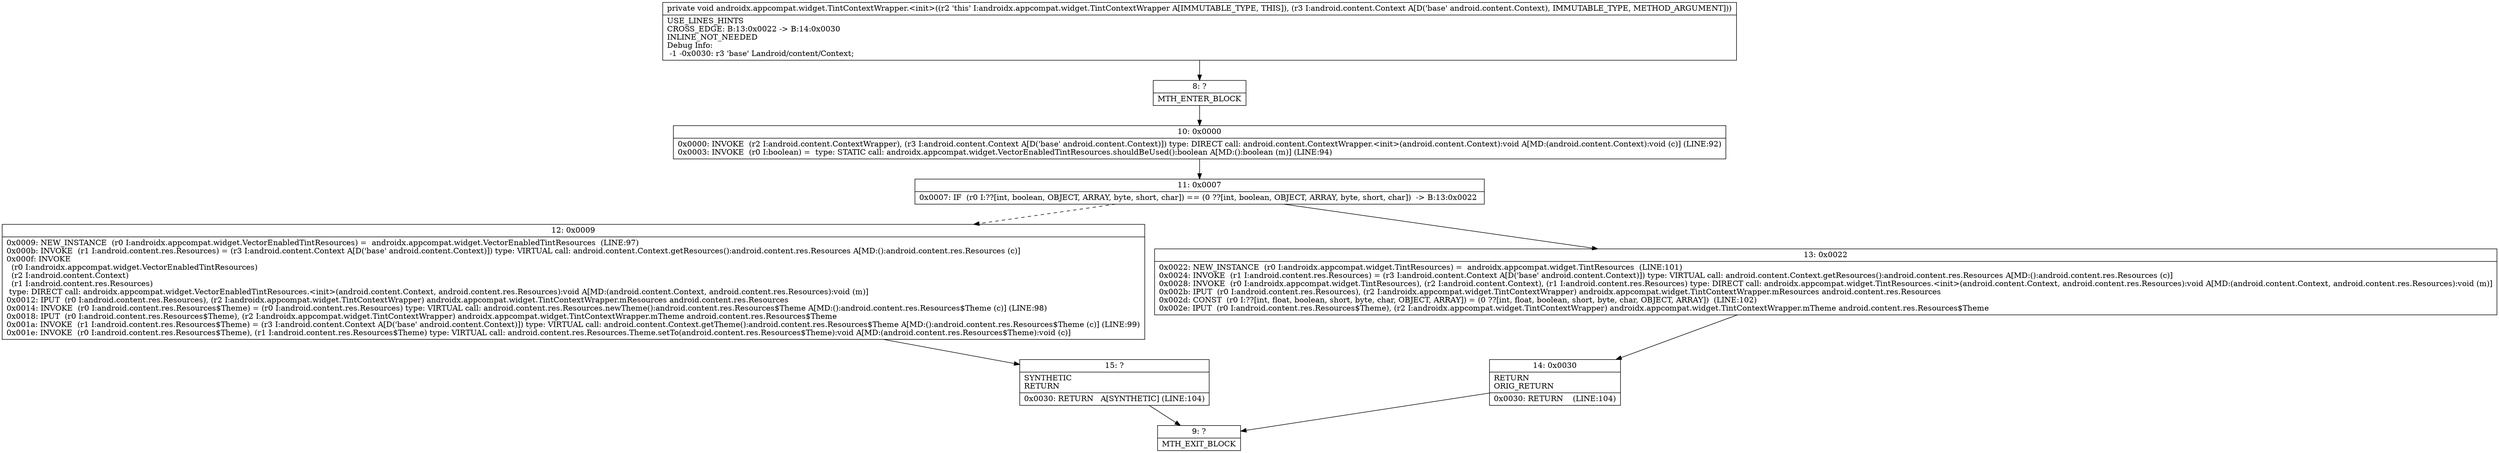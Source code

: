 digraph "CFG forandroidx.appcompat.widget.TintContextWrapper.\<init\>(Landroid\/content\/Context;)V" {
Node_8 [shape=record,label="{8\:\ ?|MTH_ENTER_BLOCK\l}"];
Node_10 [shape=record,label="{10\:\ 0x0000|0x0000: INVOKE  (r2 I:android.content.ContextWrapper), (r3 I:android.content.Context A[D('base' android.content.Context)]) type: DIRECT call: android.content.ContextWrapper.\<init\>(android.content.Context):void A[MD:(android.content.Context):void (c)] (LINE:92)\l0x0003: INVOKE  (r0 I:boolean) =  type: STATIC call: androidx.appcompat.widget.VectorEnabledTintResources.shouldBeUsed():boolean A[MD:():boolean (m)] (LINE:94)\l}"];
Node_11 [shape=record,label="{11\:\ 0x0007|0x0007: IF  (r0 I:??[int, boolean, OBJECT, ARRAY, byte, short, char]) == (0 ??[int, boolean, OBJECT, ARRAY, byte, short, char])  \-\> B:13:0x0022 \l}"];
Node_12 [shape=record,label="{12\:\ 0x0009|0x0009: NEW_INSTANCE  (r0 I:androidx.appcompat.widget.VectorEnabledTintResources) =  androidx.appcompat.widget.VectorEnabledTintResources  (LINE:97)\l0x000b: INVOKE  (r1 I:android.content.res.Resources) = (r3 I:android.content.Context A[D('base' android.content.Context)]) type: VIRTUAL call: android.content.Context.getResources():android.content.res.Resources A[MD:():android.content.res.Resources (c)]\l0x000f: INVOKE  \l  (r0 I:androidx.appcompat.widget.VectorEnabledTintResources)\l  (r2 I:android.content.Context)\l  (r1 I:android.content.res.Resources)\l type: DIRECT call: androidx.appcompat.widget.VectorEnabledTintResources.\<init\>(android.content.Context, android.content.res.Resources):void A[MD:(android.content.Context, android.content.res.Resources):void (m)]\l0x0012: IPUT  (r0 I:android.content.res.Resources), (r2 I:androidx.appcompat.widget.TintContextWrapper) androidx.appcompat.widget.TintContextWrapper.mResources android.content.res.Resources \l0x0014: INVOKE  (r0 I:android.content.res.Resources$Theme) = (r0 I:android.content.res.Resources) type: VIRTUAL call: android.content.res.Resources.newTheme():android.content.res.Resources$Theme A[MD:():android.content.res.Resources$Theme (c)] (LINE:98)\l0x0018: IPUT  (r0 I:android.content.res.Resources$Theme), (r2 I:androidx.appcompat.widget.TintContextWrapper) androidx.appcompat.widget.TintContextWrapper.mTheme android.content.res.Resources$Theme \l0x001a: INVOKE  (r1 I:android.content.res.Resources$Theme) = (r3 I:android.content.Context A[D('base' android.content.Context)]) type: VIRTUAL call: android.content.Context.getTheme():android.content.res.Resources$Theme A[MD:():android.content.res.Resources$Theme (c)] (LINE:99)\l0x001e: INVOKE  (r0 I:android.content.res.Resources$Theme), (r1 I:android.content.res.Resources$Theme) type: VIRTUAL call: android.content.res.Resources.Theme.setTo(android.content.res.Resources$Theme):void A[MD:(android.content.res.Resources$Theme):void (c)]\l}"];
Node_15 [shape=record,label="{15\:\ ?|SYNTHETIC\lRETURN\l|0x0030: RETURN   A[SYNTHETIC] (LINE:104)\l}"];
Node_9 [shape=record,label="{9\:\ ?|MTH_EXIT_BLOCK\l}"];
Node_13 [shape=record,label="{13\:\ 0x0022|0x0022: NEW_INSTANCE  (r0 I:androidx.appcompat.widget.TintResources) =  androidx.appcompat.widget.TintResources  (LINE:101)\l0x0024: INVOKE  (r1 I:android.content.res.Resources) = (r3 I:android.content.Context A[D('base' android.content.Context)]) type: VIRTUAL call: android.content.Context.getResources():android.content.res.Resources A[MD:():android.content.res.Resources (c)]\l0x0028: INVOKE  (r0 I:androidx.appcompat.widget.TintResources), (r2 I:android.content.Context), (r1 I:android.content.res.Resources) type: DIRECT call: androidx.appcompat.widget.TintResources.\<init\>(android.content.Context, android.content.res.Resources):void A[MD:(android.content.Context, android.content.res.Resources):void (m)]\l0x002b: IPUT  (r0 I:android.content.res.Resources), (r2 I:androidx.appcompat.widget.TintContextWrapper) androidx.appcompat.widget.TintContextWrapper.mResources android.content.res.Resources \l0x002d: CONST  (r0 I:??[int, float, boolean, short, byte, char, OBJECT, ARRAY]) = (0 ??[int, float, boolean, short, byte, char, OBJECT, ARRAY])  (LINE:102)\l0x002e: IPUT  (r0 I:android.content.res.Resources$Theme), (r2 I:androidx.appcompat.widget.TintContextWrapper) androidx.appcompat.widget.TintContextWrapper.mTheme android.content.res.Resources$Theme \l}"];
Node_14 [shape=record,label="{14\:\ 0x0030|RETURN\lORIG_RETURN\l|0x0030: RETURN    (LINE:104)\l}"];
MethodNode[shape=record,label="{private void androidx.appcompat.widget.TintContextWrapper.\<init\>((r2 'this' I:androidx.appcompat.widget.TintContextWrapper A[IMMUTABLE_TYPE, THIS]), (r3 I:android.content.Context A[D('base' android.content.Context), IMMUTABLE_TYPE, METHOD_ARGUMENT]))  | USE_LINES_HINTS\lCROSS_EDGE: B:13:0x0022 \-\> B:14:0x0030\lINLINE_NOT_NEEDED\lDebug Info:\l  \-1 \-0x0030: r3 'base' Landroid\/content\/Context;\l}"];
MethodNode -> Node_8;Node_8 -> Node_10;
Node_10 -> Node_11;
Node_11 -> Node_12[style=dashed];
Node_11 -> Node_13;
Node_12 -> Node_15;
Node_15 -> Node_9;
Node_13 -> Node_14;
Node_14 -> Node_9;
}

